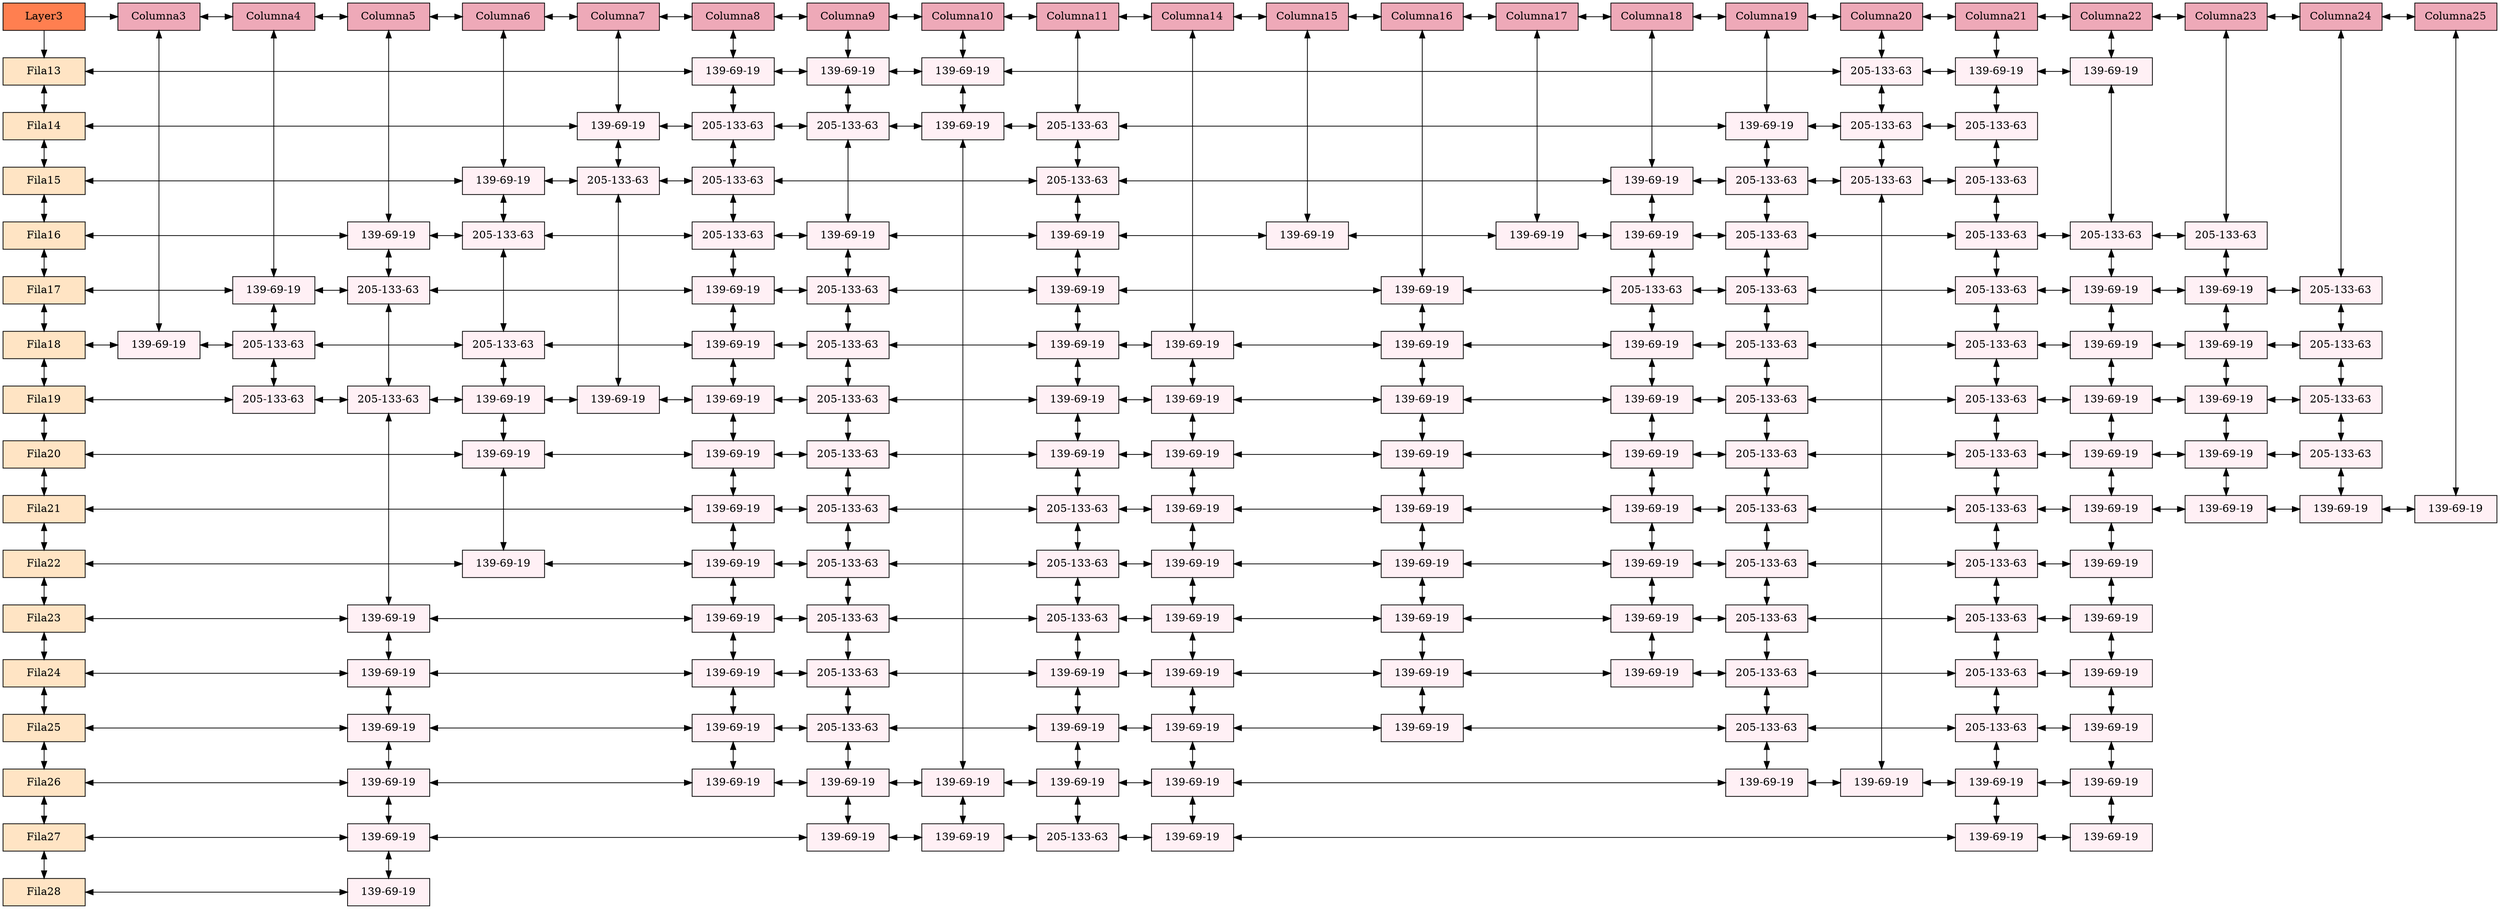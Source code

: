 digraph Sparse_Matrix{
node [shape=box]
graph [ranksep="0.5", nodesep="0.6"];
/* Group 0 para alinear verticalmente RAIZ*/ 
Layer3[ label = "Layer3", width = 1.5, style = filled, fillcolor = coral, group = 0 ];

// Filas 
Fila13 [label = "Fila13" width = 1.5 style = filled, fillcolor = bisque1, group = 0 ];
Fila14 [label = "Fila14" width = 1.5 style = filled, fillcolor = bisque1, group = 0 ];
Fila15 [label = "Fila15" width = 1.5 style = filled, fillcolor = bisque1, group = 0 ];
Fila16 [label = "Fila16" width = 1.5 style = filled, fillcolor = bisque1, group = 0 ];
Fila17 [label = "Fila17" width = 1.5 style = filled, fillcolor = bisque1, group = 0 ];
Fila18 [label = "Fila18" width = 1.5 style = filled, fillcolor = bisque1, group = 0 ];
Fila19 [label = "Fila19" width = 1.5 style = filled, fillcolor = bisque1, group = 0 ];
Fila20 [label = "Fila20" width = 1.5 style = filled, fillcolor = bisque1, group = 0 ];
Fila21 [label = "Fila21" width = 1.5 style = filled, fillcolor = bisque1, group = 0 ];
Fila22 [label = "Fila22" width = 1.5 style = filled, fillcolor = bisque1, group = 0 ];
Fila23 [label = "Fila23" width = 1.5 style = filled, fillcolor = bisque1, group = 0 ];
Fila24 [label = "Fila24" width = 1.5 style = filled, fillcolor = bisque1, group = 0 ];
Fila25 [label = "Fila25" width = 1.5 style = filled, fillcolor = bisque1, group = 0 ];
Fila26 [label = "Fila26" width = 1.5 style = filled, fillcolor = bisque1, group = 0 ];
Fila27 [label = "Fila27" width = 1.5 style = filled, fillcolor = bisque1, group = 0 ];
Fila28 [label = "Fila28" width = 1.5 style = filled, fillcolor = bisque1, group = 0 ];

 //Enlaces de Filas
Fila13->Fila14 [dir = both];
Fila14->Fila15 [dir = both];
Fila15->Fila16 [dir = both];
Fila16->Fila17 [dir = both];
Fila17->Fila18 [dir = both];
Fila18->Fila19 [dir = both];
Fila19->Fila20 [dir = both];
Fila20->Fila21 [dir = both];
Fila21->Fila22 [dir = both];
Fila22->Fila23 [dir = both];
Fila23->Fila24 [dir = both];
Fila24->Fila25 [dir = both];
Fila25->Fila26 [dir = both];
Fila26->Fila27 [dir = both];
Fila27->Fila28 [dir = both];

 //Columnas
//Cada una con diferente group para alinear verticalmente con los nodos
Column3[label = "Columna3" width = 1.5 style = filled, fillcolor = pink2, group = 4];
Column4[label = "Columna4" width = 1.5 style = filled, fillcolor = pink2, group = 5];
Column5[label = "Columna5" width = 1.5 style = filled, fillcolor = pink2, group = 6];
Column6[label = "Columna6" width = 1.5 style = filled, fillcolor = pink2, group = 7];
Column7[label = "Columna7" width = 1.5 style = filled, fillcolor = pink2, group = 8];
Column8[label = "Columna8" width = 1.5 style = filled, fillcolor = pink2, group = 9];
Column9[label = "Columna9" width = 1.5 style = filled, fillcolor = pink2, group = 10];
Column10[label = "Columna10" width = 1.5 style = filled, fillcolor = pink2, group = 11];
Column11[label = "Columna11" width = 1.5 style = filled, fillcolor = pink2, group = 12];
Column14[label = "Columna14" width = 1.5 style = filled, fillcolor = pink2, group = 15];
Column15[label = "Columna15" width = 1.5 style = filled, fillcolor = pink2, group = 16];
Column16[label = "Columna16" width = 1.5 style = filled, fillcolor = pink2, group = 17];
Column17[label = "Columna17" width = 1.5 style = filled, fillcolor = pink2, group = 18];
Column18[label = "Columna18" width = 1.5 style = filled, fillcolor = pink2, group = 19];
Column19[label = "Columna19" width = 1.5 style = filled, fillcolor = pink2, group = 20];
Column20[label = "Columna20" width = 1.5 style = filled, fillcolor = pink2, group = 21];
Column21[label = "Columna21" width = 1.5 style = filled, fillcolor = pink2, group = 22];
Column22[label = "Columna22" width = 1.5 style = filled, fillcolor = pink2, group = 23];
Column23[label = "Columna23" width = 1.5 style = filled, fillcolor = pink2, group = 24];
Column24[label = "Columna24" width = 1.5 style = filled, fillcolor = pink2, group = 25];
Column25[label = "Columna25" width = 1.5 style = filled, fillcolor = pink2, group = 26];

 //Enlaces de Columnas
Column3->Column4 [dir = both];
Column4->Column5 [dir = both];
Column5->Column6 [dir = both];
Column6->Column7 [dir = both];
Column7->Column8 [dir = both];
Column8->Column9 [dir = both];
Column9->Column10 [dir = both];
Column10->Column11 [dir = both];
Column11->Column14 [dir = both];
Column14->Column15 [dir = both];
Column15->Column16 [dir = both];
Column16->Column17 [dir = both];
Column17->Column18 [dir = both];
Column18->Column19 [dir = both];
Column19->Column20 [dir = both];
Column20->Column21 [dir = both];
Column21->Column22 [dir = both];
Column22->Column23 [dir = both];
Column23->Column24 [dir = both];
Column24->Column25 [dir = both];

 // Alinear Raiz con Columnas
{rank = same; Layer3; Column3;  Column4;  Column5;  Column6;  Column7;  Column8;  Column9;  Column10;  Column11;  Column14;  Column15;  Column16;  Column17;  Column18;  Column19;  Column20;  Column21;  Column22;  Column23;  Column24;  Column25; };

 // Enlaces Raiz con primera fila y columna
Layer3->Column3;
Layer3->Fila13;

 //Creacion de nodos
//(^<---------------------- F I L A   13---------------------->
N8_F13 [label = "139-69-19" width = 1.5 group = 9 style = filled, fillcolor = lavenderblush1];
N9_F13 [label = "139-69-19" width = 1.5 group = 10 style = filled, fillcolor = lavenderblush1];
N10_F13 [label = "139-69-19" width = 1.5 group = 11 style = filled, fillcolor = lavenderblush1];
N20_F13 [label = "205-133-63" width = 1.5 group = 21 style = filled, fillcolor = lavenderblush1];
N21_F13 [label = "139-69-19" width = 1.5 group = 22 style = filled, fillcolor = lavenderblush1];
N22_F13 [label = "139-69-19" width = 1.5 group = 23 style = filled, fillcolor = lavenderblush1];

//(^<---------------------- F I L A   14---------------------->
N7_F14 [label = "139-69-19" width = 1.5 group = 8 style = filled, fillcolor = lavenderblush1];
N8_F14 [label = "205-133-63" width = 1.5 group = 9 style = filled, fillcolor = lavenderblush1];
N9_F14 [label = "205-133-63" width = 1.5 group = 10 style = filled, fillcolor = lavenderblush1];
N10_F14 [label = "139-69-19" width = 1.5 group = 11 style = filled, fillcolor = lavenderblush1];
N11_F14 [label = "205-133-63" width = 1.5 group = 12 style = filled, fillcolor = lavenderblush1];
N19_F14 [label = "139-69-19" width = 1.5 group = 20 style = filled, fillcolor = lavenderblush1];
N20_F14 [label = "205-133-63" width = 1.5 group = 21 style = filled, fillcolor = lavenderblush1];
N21_F14 [label = "205-133-63" width = 1.5 group = 22 style = filled, fillcolor = lavenderblush1];

//(^<---------------------- F I L A   15---------------------->
N6_F15 [label = "139-69-19" width = 1.5 group = 7 style = filled, fillcolor = lavenderblush1];
N7_F15 [label = "205-133-63" width = 1.5 group = 8 style = filled, fillcolor = lavenderblush1];
N8_F15 [label = "205-133-63" width = 1.5 group = 9 style = filled, fillcolor = lavenderblush1];
N11_F15 [label = "205-133-63" width = 1.5 group = 12 style = filled, fillcolor = lavenderblush1];
N18_F15 [label = "139-69-19" width = 1.5 group = 19 style = filled, fillcolor = lavenderblush1];
N19_F15 [label = "205-133-63" width = 1.5 group = 20 style = filled, fillcolor = lavenderblush1];
N20_F15 [label = "205-133-63" width = 1.5 group = 21 style = filled, fillcolor = lavenderblush1];
N21_F15 [label = "205-133-63" width = 1.5 group = 22 style = filled, fillcolor = lavenderblush1];

//(^<---------------------- F I L A   16---------------------->
N5_F16 [label = "139-69-19" width = 1.5 group = 6 style = filled, fillcolor = lavenderblush1];
N6_F16 [label = "205-133-63" width = 1.5 group = 7 style = filled, fillcolor = lavenderblush1];
N8_F16 [label = "205-133-63" width = 1.5 group = 9 style = filled, fillcolor = lavenderblush1];
N9_F16 [label = "139-69-19" width = 1.5 group = 10 style = filled, fillcolor = lavenderblush1];
N11_F16 [label = "139-69-19" width = 1.5 group = 12 style = filled, fillcolor = lavenderblush1];
N15_F16 [label = "139-69-19" width = 1.5 group = 16 style = filled, fillcolor = lavenderblush1];
N17_F16 [label = "139-69-19" width = 1.5 group = 18 style = filled, fillcolor = lavenderblush1];
N18_F16 [label = "139-69-19" width = 1.5 group = 19 style = filled, fillcolor = lavenderblush1];
N19_F16 [label = "205-133-63" width = 1.5 group = 20 style = filled, fillcolor = lavenderblush1];
N21_F16 [label = "205-133-63" width = 1.5 group = 22 style = filled, fillcolor = lavenderblush1];
N22_F16 [label = "205-133-63" width = 1.5 group = 23 style = filled, fillcolor = lavenderblush1];
N23_F16 [label = "205-133-63" width = 1.5 group = 24 style = filled, fillcolor = lavenderblush1];

//(^<---------------------- F I L A   17---------------------->
N4_F17 [label = "139-69-19" width = 1.5 group = 5 style = filled, fillcolor = lavenderblush1];
N5_F17 [label = "205-133-63" width = 1.5 group = 6 style = filled, fillcolor = lavenderblush1];
N8_F17 [label = "139-69-19" width = 1.5 group = 9 style = filled, fillcolor = lavenderblush1];
N9_F17 [label = "205-133-63" width = 1.5 group = 10 style = filled, fillcolor = lavenderblush1];
N11_F17 [label = "139-69-19" width = 1.5 group = 12 style = filled, fillcolor = lavenderblush1];
N16_F17 [label = "139-69-19" width = 1.5 group = 17 style = filled, fillcolor = lavenderblush1];
N18_F17 [label = "205-133-63" width = 1.5 group = 19 style = filled, fillcolor = lavenderblush1];
N19_F17 [label = "205-133-63" width = 1.5 group = 20 style = filled, fillcolor = lavenderblush1];
N21_F17 [label = "205-133-63" width = 1.5 group = 22 style = filled, fillcolor = lavenderblush1];
N22_F17 [label = "139-69-19" width = 1.5 group = 23 style = filled, fillcolor = lavenderblush1];
N23_F17 [label = "139-69-19" width = 1.5 group = 24 style = filled, fillcolor = lavenderblush1];
N24_F17 [label = "205-133-63" width = 1.5 group = 25 style = filled, fillcolor = lavenderblush1];

//(^<---------------------- F I L A   18---------------------->
N3_F18 [label = "139-69-19" width = 1.5 group = 4 style = filled, fillcolor = lavenderblush1];
N4_F18 [label = "205-133-63" width = 1.5 group = 5 style = filled, fillcolor = lavenderblush1];
N6_F18 [label = "205-133-63" width = 1.5 group = 7 style = filled, fillcolor = lavenderblush1];
N8_F18 [label = "139-69-19" width = 1.5 group = 9 style = filled, fillcolor = lavenderblush1];
N9_F18 [label = "205-133-63" width = 1.5 group = 10 style = filled, fillcolor = lavenderblush1];
N11_F18 [label = "139-69-19" width = 1.5 group = 12 style = filled, fillcolor = lavenderblush1];
N14_F18 [label = "139-69-19" width = 1.5 group = 15 style = filled, fillcolor = lavenderblush1];
N16_F18 [label = "139-69-19" width = 1.5 group = 17 style = filled, fillcolor = lavenderblush1];
N18_F18 [label = "139-69-19" width = 1.5 group = 19 style = filled, fillcolor = lavenderblush1];
N19_F18 [label = "205-133-63" width = 1.5 group = 20 style = filled, fillcolor = lavenderblush1];
N21_F18 [label = "205-133-63" width = 1.5 group = 22 style = filled, fillcolor = lavenderblush1];
N22_F18 [label = "139-69-19" width = 1.5 group = 23 style = filled, fillcolor = lavenderblush1];
N23_F18 [label = "139-69-19" width = 1.5 group = 24 style = filled, fillcolor = lavenderblush1];
N24_F18 [label = "205-133-63" width = 1.5 group = 25 style = filled, fillcolor = lavenderblush1];

//(^<---------------------- F I L A   19---------------------->
N4_F19 [label = "205-133-63" width = 1.5 group = 5 style = filled, fillcolor = lavenderblush1];
N5_F19 [label = "205-133-63" width = 1.5 group = 6 style = filled, fillcolor = lavenderblush1];
N6_F19 [label = "139-69-19" width = 1.5 group = 7 style = filled, fillcolor = lavenderblush1];
N7_F19 [label = "139-69-19" width = 1.5 group = 8 style = filled, fillcolor = lavenderblush1];
N8_F19 [label = "139-69-19" width = 1.5 group = 9 style = filled, fillcolor = lavenderblush1];
N9_F19 [label = "205-133-63" width = 1.5 group = 10 style = filled, fillcolor = lavenderblush1];
N11_F19 [label = "139-69-19" width = 1.5 group = 12 style = filled, fillcolor = lavenderblush1];
N14_F19 [label = "139-69-19" width = 1.5 group = 15 style = filled, fillcolor = lavenderblush1];
N16_F19 [label = "139-69-19" width = 1.5 group = 17 style = filled, fillcolor = lavenderblush1];
N18_F19 [label = "139-69-19" width = 1.5 group = 19 style = filled, fillcolor = lavenderblush1];
N19_F19 [label = "205-133-63" width = 1.5 group = 20 style = filled, fillcolor = lavenderblush1];
N21_F19 [label = "205-133-63" width = 1.5 group = 22 style = filled, fillcolor = lavenderblush1];
N22_F19 [label = "139-69-19" width = 1.5 group = 23 style = filled, fillcolor = lavenderblush1];
N23_F19 [label = "139-69-19" width = 1.5 group = 24 style = filled, fillcolor = lavenderblush1];
N24_F19 [label = "205-133-63" width = 1.5 group = 25 style = filled, fillcolor = lavenderblush1];

//(^<---------------------- F I L A   20---------------------->
N6_F20 [label = "139-69-19" width = 1.5 group = 7 style = filled, fillcolor = lavenderblush1];
N8_F20 [label = "139-69-19" width = 1.5 group = 9 style = filled, fillcolor = lavenderblush1];
N9_F20 [label = "205-133-63" width = 1.5 group = 10 style = filled, fillcolor = lavenderblush1];
N11_F20 [label = "139-69-19" width = 1.5 group = 12 style = filled, fillcolor = lavenderblush1];
N14_F20 [label = "139-69-19" width = 1.5 group = 15 style = filled, fillcolor = lavenderblush1];
N16_F20 [label = "139-69-19" width = 1.5 group = 17 style = filled, fillcolor = lavenderblush1];
N18_F20 [label = "139-69-19" width = 1.5 group = 19 style = filled, fillcolor = lavenderblush1];
N19_F20 [label = "205-133-63" width = 1.5 group = 20 style = filled, fillcolor = lavenderblush1];
N21_F20 [label = "205-133-63" width = 1.5 group = 22 style = filled, fillcolor = lavenderblush1];
N22_F20 [label = "139-69-19" width = 1.5 group = 23 style = filled, fillcolor = lavenderblush1];
N23_F20 [label = "139-69-19" width = 1.5 group = 24 style = filled, fillcolor = lavenderblush1];
N24_F20 [label = "205-133-63" width = 1.5 group = 25 style = filled, fillcolor = lavenderblush1];

//(^<---------------------- F I L A   21---------------------->
N8_F21 [label = "139-69-19" width = 1.5 group = 9 style = filled, fillcolor = lavenderblush1];
N9_F21 [label = "205-133-63" width = 1.5 group = 10 style = filled, fillcolor = lavenderblush1];
N11_F21 [label = "205-133-63" width = 1.5 group = 12 style = filled, fillcolor = lavenderblush1];
N14_F21 [label = "139-69-19" width = 1.5 group = 15 style = filled, fillcolor = lavenderblush1];
N16_F21 [label = "139-69-19" width = 1.5 group = 17 style = filled, fillcolor = lavenderblush1];
N18_F21 [label = "139-69-19" width = 1.5 group = 19 style = filled, fillcolor = lavenderblush1];
N19_F21 [label = "205-133-63" width = 1.5 group = 20 style = filled, fillcolor = lavenderblush1];
N21_F21 [label = "205-133-63" width = 1.5 group = 22 style = filled, fillcolor = lavenderblush1];
N22_F21 [label = "139-69-19" width = 1.5 group = 23 style = filled, fillcolor = lavenderblush1];
N23_F21 [label = "139-69-19" width = 1.5 group = 24 style = filled, fillcolor = lavenderblush1];
N24_F21 [label = "139-69-19" width = 1.5 group = 25 style = filled, fillcolor = lavenderblush1];
N25_F21 [label = "139-69-19" width = 1.5 group = 26 style = filled, fillcolor = lavenderblush1];

//(^<---------------------- F I L A   22---------------------->
N6_F22 [label = "139-69-19" width = 1.5 group = 7 style = filled, fillcolor = lavenderblush1];
N8_F22 [label = "139-69-19" width = 1.5 group = 9 style = filled, fillcolor = lavenderblush1];
N9_F22 [label = "205-133-63" width = 1.5 group = 10 style = filled, fillcolor = lavenderblush1];
N11_F22 [label = "205-133-63" width = 1.5 group = 12 style = filled, fillcolor = lavenderblush1];
N14_F22 [label = "139-69-19" width = 1.5 group = 15 style = filled, fillcolor = lavenderblush1];
N16_F22 [label = "139-69-19" width = 1.5 group = 17 style = filled, fillcolor = lavenderblush1];
N18_F22 [label = "139-69-19" width = 1.5 group = 19 style = filled, fillcolor = lavenderblush1];
N19_F22 [label = "205-133-63" width = 1.5 group = 20 style = filled, fillcolor = lavenderblush1];
N21_F22 [label = "205-133-63" width = 1.5 group = 22 style = filled, fillcolor = lavenderblush1];
N22_F22 [label = "139-69-19" width = 1.5 group = 23 style = filled, fillcolor = lavenderblush1];

//(^<---------------------- F I L A   23---------------------->
N5_F23 [label = "139-69-19" width = 1.5 group = 6 style = filled, fillcolor = lavenderblush1];
N8_F23 [label = "139-69-19" width = 1.5 group = 9 style = filled, fillcolor = lavenderblush1];
N9_F23 [label = "205-133-63" width = 1.5 group = 10 style = filled, fillcolor = lavenderblush1];
N11_F23 [label = "205-133-63" width = 1.5 group = 12 style = filled, fillcolor = lavenderblush1];
N14_F23 [label = "139-69-19" width = 1.5 group = 15 style = filled, fillcolor = lavenderblush1];
N16_F23 [label = "139-69-19" width = 1.5 group = 17 style = filled, fillcolor = lavenderblush1];
N18_F23 [label = "139-69-19" width = 1.5 group = 19 style = filled, fillcolor = lavenderblush1];
N19_F23 [label = "205-133-63" width = 1.5 group = 20 style = filled, fillcolor = lavenderblush1];
N21_F23 [label = "205-133-63" width = 1.5 group = 22 style = filled, fillcolor = lavenderblush1];
N22_F23 [label = "139-69-19" width = 1.5 group = 23 style = filled, fillcolor = lavenderblush1];

//(^<---------------------- F I L A   24---------------------->
N5_F24 [label = "139-69-19" width = 1.5 group = 6 style = filled, fillcolor = lavenderblush1];
N8_F24 [label = "139-69-19" width = 1.5 group = 9 style = filled, fillcolor = lavenderblush1];
N9_F24 [label = "205-133-63" width = 1.5 group = 10 style = filled, fillcolor = lavenderblush1];
N11_F24 [label = "139-69-19" width = 1.5 group = 12 style = filled, fillcolor = lavenderblush1];
N14_F24 [label = "139-69-19" width = 1.5 group = 15 style = filled, fillcolor = lavenderblush1];
N16_F24 [label = "139-69-19" width = 1.5 group = 17 style = filled, fillcolor = lavenderblush1];
N18_F24 [label = "139-69-19" width = 1.5 group = 19 style = filled, fillcolor = lavenderblush1];
N19_F24 [label = "205-133-63" width = 1.5 group = 20 style = filled, fillcolor = lavenderblush1];
N21_F24 [label = "205-133-63" width = 1.5 group = 22 style = filled, fillcolor = lavenderblush1];
N22_F24 [label = "139-69-19" width = 1.5 group = 23 style = filled, fillcolor = lavenderblush1];

//(^<---------------------- F I L A   25---------------------->
N5_F25 [label = "139-69-19" width = 1.5 group = 6 style = filled, fillcolor = lavenderblush1];
N8_F25 [label = "139-69-19" width = 1.5 group = 9 style = filled, fillcolor = lavenderblush1];
N9_F25 [label = "205-133-63" width = 1.5 group = 10 style = filled, fillcolor = lavenderblush1];
N11_F25 [label = "139-69-19" width = 1.5 group = 12 style = filled, fillcolor = lavenderblush1];
N14_F25 [label = "139-69-19" width = 1.5 group = 15 style = filled, fillcolor = lavenderblush1];
N16_F25 [label = "139-69-19" width = 1.5 group = 17 style = filled, fillcolor = lavenderblush1];
N19_F25 [label = "205-133-63" width = 1.5 group = 20 style = filled, fillcolor = lavenderblush1];
N21_F25 [label = "205-133-63" width = 1.5 group = 22 style = filled, fillcolor = lavenderblush1];
N22_F25 [label = "139-69-19" width = 1.5 group = 23 style = filled, fillcolor = lavenderblush1];

//(^<---------------------- F I L A   26---------------------->
N5_F26 [label = "139-69-19" width = 1.5 group = 6 style = filled, fillcolor = lavenderblush1];
N8_F26 [label = "139-69-19" width = 1.5 group = 9 style = filled, fillcolor = lavenderblush1];
N9_F26 [label = "139-69-19" width = 1.5 group = 10 style = filled, fillcolor = lavenderblush1];
N10_F26 [label = "139-69-19" width = 1.5 group = 11 style = filled, fillcolor = lavenderblush1];
N11_F26 [label = "139-69-19" width = 1.5 group = 12 style = filled, fillcolor = lavenderblush1];
N14_F26 [label = "139-69-19" width = 1.5 group = 15 style = filled, fillcolor = lavenderblush1];
N19_F26 [label = "139-69-19" width = 1.5 group = 20 style = filled, fillcolor = lavenderblush1];
N20_F26 [label = "139-69-19" width = 1.5 group = 21 style = filled, fillcolor = lavenderblush1];
N21_F26 [label = "139-69-19" width = 1.5 group = 22 style = filled, fillcolor = lavenderblush1];
N22_F26 [label = "139-69-19" width = 1.5 group = 23 style = filled, fillcolor = lavenderblush1];

//(^<---------------------- F I L A   27---------------------->
N5_F27 [label = "139-69-19" width = 1.5 group = 6 style = filled, fillcolor = lavenderblush1];
N9_F27 [label = "139-69-19" width = 1.5 group = 10 style = filled, fillcolor = lavenderblush1];
N10_F27 [label = "139-69-19" width = 1.5 group = 11 style = filled, fillcolor = lavenderblush1];
N11_F27 [label = "205-133-63" width = 1.5 group = 12 style = filled, fillcolor = lavenderblush1];
N14_F27 [label = "139-69-19" width = 1.5 group = 15 style = filled, fillcolor = lavenderblush1];
N21_F27 [label = "139-69-19" width = 1.5 group = 22 style = filled, fillcolor = lavenderblush1];
N22_F27 [label = "139-69-19" width = 1.5 group = 23 style = filled, fillcolor = lavenderblush1];

//(^<---------------------- F I L A   28---------------------->
N5_F28 [label = "139-69-19" width = 1.5 group = 6 style = filled, fillcolor = lavenderblush1];


 //Creacion de enlaces de nodos
//E N L A C E S  F I L A   13
Column8->N8_F13 [dir = both];
Fila13->N8_F13 [dir = both];
N8_F13->N9_F13 [dir = both];
Column9->N9_F13 [dir = both];
N9_F13->N10_F13 [dir = both];
Column10->N10_F13 [dir = both];
N10_F13->N20_F13 [dir = both];
Column20->N20_F13 [dir = both];
N20_F13->N21_F13 [dir = both];
Column21->N21_F13 [dir = both];
N21_F13->N22_F13 [dir = both];
Column22->N22_F13 [dir = both];
//Alineacion vertical de nodos con la fila
{rank = same; Fila13; N8_F13; N9_F13; N10_F13; N20_F13; N21_F13; N22_F13;  };

//E N L A C E S  F I L A   14
Column7->N7_F14 [dir = both];
Fila14->N7_F14 [dir = both];
N7_F14->N8_F14 [dir = both];
N8_F14->N8_F13 [dir = both];
N8_F14->N9_F14 [dir = both];
N9_F14->N9_F13 [dir = both];
N9_F14->N10_F14 [dir = both];
N10_F14->N10_F13 [dir = both];
N10_F14->N11_F14 [dir = both];
Column11->N11_F14 [dir = both];
N11_F14->N19_F14 [dir = both];
Column19->N19_F14 [dir = both];
N19_F14->N20_F14 [dir = both];
N20_F14->N20_F13 [dir = both];
N20_F14->N21_F14 [dir = both];
N21_F14->N21_F13 [dir = both];
//Alineacion vertical de nodos con la fila
{rank = same; Fila14; N7_F14; N8_F14; N9_F14; N10_F14; N11_F14; N19_F14; N20_F14; N21_F14;  };

//E N L A C E S  F I L A   15
Column6->N6_F15 [dir = both];
Fila15->N6_F15 [dir = both];
N6_F15->N7_F15 [dir = both];
N7_F15->N7_F14 [dir = both];
N7_F15->N8_F15 [dir = both];
N8_F15->N8_F14 [dir = both];
N8_F15->N11_F15 [dir = both];
N11_F15->N11_F14 [dir = both];
N11_F15->N18_F15 [dir = both];
Column18->N18_F15 [dir = both];
N18_F15->N19_F15 [dir = both];
N19_F15->N19_F14 [dir = both];
N19_F15->N20_F15 [dir = both];
N20_F15->N20_F14 [dir = both];
N20_F15->N21_F15 [dir = both];
N21_F15->N21_F14 [dir = both];
//Alineacion vertical de nodos con la fila
{rank = same; Fila15; N6_F15; N7_F15; N8_F15; N11_F15; N18_F15; N19_F15; N20_F15; N21_F15;  };

//E N L A C E S  F I L A   16
Column5->N5_F16 [dir = both];
Fila16->N5_F16 [dir = both];
N5_F16->N6_F16 [dir = both];
N6_F16->N6_F15 [dir = both];
N6_F16->N8_F16 [dir = both];
N8_F16->N8_F15 [dir = both];
N8_F16->N9_F16 [dir = both];
N9_F16->N9_F14 [dir = both];
N9_F16->N11_F16 [dir = both];
N11_F16->N11_F15 [dir = both];
N11_F16->N15_F16 [dir = both];
Column15->N15_F16 [dir = both];
N15_F16->N17_F16 [dir = both];
Column17->N17_F16 [dir = both];
N17_F16->N18_F16 [dir = both];
N18_F16->N18_F15 [dir = both];
N18_F16->N19_F16 [dir = both];
N19_F16->N19_F15 [dir = both];
N19_F16->N21_F16 [dir = both];
N21_F16->N21_F15 [dir = both];
N21_F16->N22_F16 [dir = both];
N22_F16->N22_F13 [dir = both];
N22_F16->N23_F16 [dir = both];
Column23->N23_F16 [dir = both];
//Alineacion vertical de nodos con la fila
{rank = same; Fila16; N5_F16; N6_F16; N8_F16; N9_F16; N11_F16; N15_F16; N17_F16; N18_F16; N19_F16; N21_F16; N22_F16; N23_F16;  };

//E N L A C E S  F I L A   17
Column4->N4_F17 [dir = both];
Fila17->N4_F17 [dir = both];
N4_F17->N5_F17 [dir = both];
N5_F17->N5_F16 [dir = both];
N5_F17->N8_F17 [dir = both];
N8_F17->N8_F16 [dir = both];
N8_F17->N9_F17 [dir = both];
N9_F17->N9_F16 [dir = both];
N9_F17->N11_F17 [dir = both];
N11_F17->N11_F16 [dir = both];
N11_F17->N16_F17 [dir = both];
Column16->N16_F17 [dir = both];
N16_F17->N18_F17 [dir = both];
N18_F17->N18_F16 [dir = both];
N18_F17->N19_F17 [dir = both];
N19_F17->N19_F16 [dir = both];
N19_F17->N21_F17 [dir = both];
N21_F17->N21_F16 [dir = both];
N21_F17->N22_F17 [dir = both];
N22_F17->N22_F16 [dir = both];
N22_F17->N23_F17 [dir = both];
N23_F17->N23_F16 [dir = both];
N23_F17->N24_F17 [dir = both];
Column24->N24_F17 [dir = both];
//Alineacion vertical de nodos con la fila
{rank = same; Fila17; N4_F17; N5_F17; N8_F17; N9_F17; N11_F17; N16_F17; N18_F17; N19_F17; N21_F17; N22_F17; N23_F17; N24_F17;  };

//E N L A C E S  F I L A   18
Column3->N3_F18 [dir = both];
Fila18->N3_F18 [dir = both];
N3_F18->N4_F18 [dir = both];
N4_F18->N4_F17 [dir = both];
N4_F18->N6_F18 [dir = both];
N6_F18->N6_F16 [dir = both];
N6_F18->N8_F18 [dir = both];
N8_F18->N8_F17 [dir = both];
N8_F18->N9_F18 [dir = both];
N9_F18->N9_F17 [dir = both];
N9_F18->N11_F18 [dir = both];
N11_F18->N11_F17 [dir = both];
N11_F18->N14_F18 [dir = both];
Column14->N14_F18 [dir = both];
N14_F18->N16_F18 [dir = both];
N16_F18->N16_F17 [dir = both];
N16_F18->N18_F18 [dir = both];
N18_F18->N18_F17 [dir = both];
N18_F18->N19_F18 [dir = both];
N19_F18->N19_F17 [dir = both];
N19_F18->N21_F18 [dir = both];
N21_F18->N21_F17 [dir = both];
N21_F18->N22_F18 [dir = both];
N22_F18->N22_F17 [dir = both];
N22_F18->N23_F18 [dir = both];
N23_F18->N23_F17 [dir = both];
N23_F18->N24_F18 [dir = both];
N24_F18->N24_F17 [dir = both];
//Alineacion vertical de nodos con la fila
{rank = same; Fila18; N3_F18; N4_F18; N6_F18; N8_F18; N9_F18; N11_F18; N14_F18; N16_F18; N18_F18; N19_F18; N21_F18; N22_F18; N23_F18; N24_F18;  };

//E N L A C E S  F I L A   19
N4_F19->N4_F18 [dir = both];
Fila19->N4_F19 [dir = both];
N4_F19->N5_F19 [dir = both];
N5_F19->N5_F17 [dir = both];
N5_F19->N6_F19 [dir = both];
N6_F19->N6_F18 [dir = both];
N6_F19->N7_F19 [dir = both];
N7_F19->N7_F15 [dir = both];
N7_F19->N8_F19 [dir = both];
N8_F19->N8_F18 [dir = both];
N8_F19->N9_F19 [dir = both];
N9_F19->N9_F18 [dir = both];
N9_F19->N11_F19 [dir = both];
N11_F19->N11_F18 [dir = both];
N11_F19->N14_F19 [dir = both];
N14_F19->N14_F18 [dir = both];
N14_F19->N16_F19 [dir = both];
N16_F19->N16_F18 [dir = both];
N16_F19->N18_F19 [dir = both];
N18_F19->N18_F18 [dir = both];
N18_F19->N19_F19 [dir = both];
N19_F19->N19_F18 [dir = both];
N19_F19->N21_F19 [dir = both];
N21_F19->N21_F18 [dir = both];
N21_F19->N22_F19 [dir = both];
N22_F19->N22_F18 [dir = both];
N22_F19->N23_F19 [dir = both];
N23_F19->N23_F18 [dir = both];
N23_F19->N24_F19 [dir = both];
N24_F19->N24_F18 [dir = both];
//Alineacion vertical de nodos con la fila
{rank = same; Fila19; N4_F19; N5_F19; N6_F19; N7_F19; N8_F19; N9_F19; N11_F19; N14_F19; N16_F19; N18_F19; N19_F19; N21_F19; N22_F19; N23_F19; N24_F19;  };

//E N L A C E S  F I L A   20
N6_F20->N6_F19 [dir = both];
Fila20->N6_F20 [dir = both];
N6_F20->N8_F20 [dir = both];
N8_F20->N8_F19 [dir = both];
N8_F20->N9_F20 [dir = both];
N9_F20->N9_F19 [dir = both];
N9_F20->N11_F20 [dir = both];
N11_F20->N11_F19 [dir = both];
N11_F20->N14_F20 [dir = both];
N14_F20->N14_F19 [dir = both];
N14_F20->N16_F20 [dir = both];
N16_F20->N16_F19 [dir = both];
N16_F20->N18_F20 [dir = both];
N18_F20->N18_F19 [dir = both];
N18_F20->N19_F20 [dir = both];
N19_F20->N19_F19 [dir = both];
N19_F20->N21_F20 [dir = both];
N21_F20->N21_F19 [dir = both];
N21_F20->N22_F20 [dir = both];
N22_F20->N22_F19 [dir = both];
N22_F20->N23_F20 [dir = both];
N23_F20->N23_F19 [dir = both];
N23_F20->N24_F20 [dir = both];
N24_F20->N24_F19 [dir = both];
//Alineacion vertical de nodos con la fila
{rank = same; Fila20; N6_F20; N8_F20; N9_F20; N11_F20; N14_F20; N16_F20; N18_F20; N19_F20; N21_F20; N22_F20; N23_F20; N24_F20;  };

//E N L A C E S  F I L A   21
N8_F21->N8_F20 [dir = both];
Fila21->N8_F21 [dir = both];
N8_F21->N9_F21 [dir = both];
N9_F21->N9_F20 [dir = both];
N9_F21->N11_F21 [dir = both];
N11_F21->N11_F20 [dir = both];
N11_F21->N14_F21 [dir = both];
N14_F21->N14_F20 [dir = both];
N14_F21->N16_F21 [dir = both];
N16_F21->N16_F20 [dir = both];
N16_F21->N18_F21 [dir = both];
N18_F21->N18_F20 [dir = both];
N18_F21->N19_F21 [dir = both];
N19_F21->N19_F20 [dir = both];
N19_F21->N21_F21 [dir = both];
N21_F21->N21_F20 [dir = both];
N21_F21->N22_F21 [dir = both];
N22_F21->N22_F20 [dir = both];
N22_F21->N23_F21 [dir = both];
N23_F21->N23_F20 [dir = both];
N23_F21->N24_F21 [dir = both];
N24_F21->N24_F20 [dir = both];
N24_F21->N25_F21 [dir = both];
Column25->N25_F21 [dir = both];
//Alineacion vertical de nodos con la fila
{rank = same; Fila21; N8_F21; N9_F21; N11_F21; N14_F21; N16_F21; N18_F21; N19_F21; N21_F21; N22_F21; N23_F21; N24_F21; N25_F21;  };

//E N L A C E S  F I L A   22
N6_F22->N6_F20 [dir = both];
Fila22->N6_F22 [dir = both];
N6_F22->N8_F22 [dir = both];
N8_F22->N8_F21 [dir = both];
N8_F22->N9_F22 [dir = both];
N9_F22->N9_F21 [dir = both];
N9_F22->N11_F22 [dir = both];
N11_F22->N11_F21 [dir = both];
N11_F22->N14_F22 [dir = both];
N14_F22->N14_F21 [dir = both];
N14_F22->N16_F22 [dir = both];
N16_F22->N16_F21 [dir = both];
N16_F22->N18_F22 [dir = both];
N18_F22->N18_F21 [dir = both];
N18_F22->N19_F22 [dir = both];
N19_F22->N19_F21 [dir = both];
N19_F22->N21_F22 [dir = both];
N21_F22->N21_F21 [dir = both];
N21_F22->N22_F22 [dir = both];
N22_F22->N22_F21 [dir = both];
//Alineacion vertical de nodos con la fila
{rank = same; Fila22; N6_F22; N8_F22; N9_F22; N11_F22; N14_F22; N16_F22; N18_F22; N19_F22; N21_F22; N22_F22;  };

//E N L A C E S  F I L A   23
N5_F23->N5_F19 [dir = both];
Fila23->N5_F23 [dir = both];
N5_F23->N8_F23 [dir = both];
N8_F23->N8_F22 [dir = both];
N8_F23->N9_F23 [dir = both];
N9_F23->N9_F22 [dir = both];
N9_F23->N11_F23 [dir = both];
N11_F23->N11_F22 [dir = both];
N11_F23->N14_F23 [dir = both];
N14_F23->N14_F22 [dir = both];
N14_F23->N16_F23 [dir = both];
N16_F23->N16_F22 [dir = both];
N16_F23->N18_F23 [dir = both];
N18_F23->N18_F22 [dir = both];
N18_F23->N19_F23 [dir = both];
N19_F23->N19_F22 [dir = both];
N19_F23->N21_F23 [dir = both];
N21_F23->N21_F22 [dir = both];
N21_F23->N22_F23 [dir = both];
N22_F23->N22_F22 [dir = both];
//Alineacion vertical de nodos con la fila
{rank = same; Fila23; N5_F23; N8_F23; N9_F23; N11_F23; N14_F23; N16_F23; N18_F23; N19_F23; N21_F23; N22_F23;  };

//E N L A C E S  F I L A   24
N5_F24->N5_F23 [dir = both];
Fila24->N5_F24 [dir = both];
N5_F24->N8_F24 [dir = both];
N8_F24->N8_F23 [dir = both];
N8_F24->N9_F24 [dir = both];
N9_F24->N9_F23 [dir = both];
N9_F24->N11_F24 [dir = both];
N11_F24->N11_F23 [dir = both];
N11_F24->N14_F24 [dir = both];
N14_F24->N14_F23 [dir = both];
N14_F24->N16_F24 [dir = both];
N16_F24->N16_F23 [dir = both];
N16_F24->N18_F24 [dir = both];
N18_F24->N18_F23 [dir = both];
N18_F24->N19_F24 [dir = both];
N19_F24->N19_F23 [dir = both];
N19_F24->N21_F24 [dir = both];
N21_F24->N21_F23 [dir = both];
N21_F24->N22_F24 [dir = both];
N22_F24->N22_F23 [dir = both];
//Alineacion vertical de nodos con la fila
{rank = same; Fila24; N5_F24; N8_F24; N9_F24; N11_F24; N14_F24; N16_F24; N18_F24; N19_F24; N21_F24; N22_F24;  };

//E N L A C E S  F I L A   25
N5_F25->N5_F24 [dir = both];
Fila25->N5_F25 [dir = both];
N5_F25->N8_F25 [dir = both];
N8_F25->N8_F24 [dir = both];
N8_F25->N9_F25 [dir = both];
N9_F25->N9_F24 [dir = both];
N9_F25->N11_F25 [dir = both];
N11_F25->N11_F24 [dir = both];
N11_F25->N14_F25 [dir = both];
N14_F25->N14_F24 [dir = both];
N14_F25->N16_F25 [dir = both];
N16_F25->N16_F24 [dir = both];
N16_F25->N19_F25 [dir = both];
N19_F25->N19_F24 [dir = both];
N19_F25->N21_F25 [dir = both];
N21_F25->N21_F24 [dir = both];
N21_F25->N22_F25 [dir = both];
N22_F25->N22_F24 [dir = both];
//Alineacion vertical de nodos con la fila
{rank = same; Fila25; N5_F25; N8_F25; N9_F25; N11_F25; N14_F25; N16_F25; N19_F25; N21_F25; N22_F25;  };

//E N L A C E S  F I L A   26
N5_F26->N5_F25 [dir = both];
Fila26->N5_F26 [dir = both];
N5_F26->N8_F26 [dir = both];
N8_F26->N8_F25 [dir = both];
N8_F26->N9_F26 [dir = both];
N9_F26->N9_F25 [dir = both];
N9_F26->N10_F26 [dir = both];
N10_F26->N10_F14 [dir = both];
N10_F26->N11_F26 [dir = both];
N11_F26->N11_F25 [dir = both];
N11_F26->N14_F26 [dir = both];
N14_F26->N14_F25 [dir = both];
N14_F26->N19_F26 [dir = both];
N19_F26->N19_F25 [dir = both];
N19_F26->N20_F26 [dir = both];
N20_F26->N20_F15 [dir = both];
N20_F26->N21_F26 [dir = both];
N21_F26->N21_F25 [dir = both];
N21_F26->N22_F26 [dir = both];
N22_F26->N22_F25 [dir = both];
//Alineacion vertical de nodos con la fila
{rank = same; Fila26; N5_F26; N8_F26; N9_F26; N10_F26; N11_F26; N14_F26; N19_F26; N20_F26; N21_F26; N22_F26;  };

//E N L A C E S  F I L A   27
N5_F27->N5_F26 [dir = both];
Fila27->N5_F27 [dir = both];
N5_F27->N9_F27 [dir = both];
N9_F27->N9_F26 [dir = both];
N9_F27->N10_F27 [dir = both];
N10_F27->N10_F26 [dir = both];
N10_F27->N11_F27 [dir = both];
N11_F27->N11_F26 [dir = both];
N11_F27->N14_F27 [dir = both];
N14_F27->N14_F26 [dir = both];
N14_F27->N21_F27 [dir = both];
N21_F27->N21_F26 [dir = both];
N21_F27->N22_F27 [dir = both];
N22_F27->N22_F26 [dir = both];
//Alineacion vertical de nodos con la fila
{rank = same; Fila27; N5_F27; N9_F27; N10_F27; N11_F27; N14_F27; N21_F27; N22_F27;  };

//E N L A C E S  F I L A   28
N5_F28->N5_F27 [dir = both];
Fila28->N5_F28 [dir = both];
//Alineacion vertical de nodos con la fila
{rank = same; Fila28; N5_F28;  };

}
